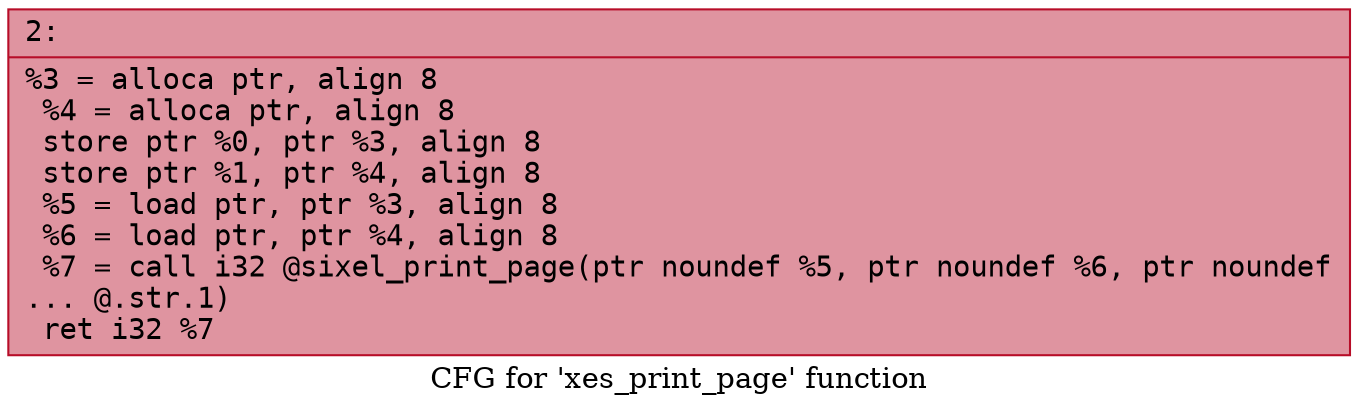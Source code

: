 digraph "CFG for 'xes_print_page' function" {
	label="CFG for 'xes_print_page' function";

	Node0x600002057d90 [shape=record,color="#b70d28ff", style=filled, fillcolor="#b70d2870" fontname="Courier",label="{2:\l|  %3 = alloca ptr, align 8\l  %4 = alloca ptr, align 8\l  store ptr %0, ptr %3, align 8\l  store ptr %1, ptr %4, align 8\l  %5 = load ptr, ptr %3, align 8\l  %6 = load ptr, ptr %4, align 8\l  %7 = call i32 @sixel_print_page(ptr noundef %5, ptr noundef %6, ptr noundef\l... @.str.1)\l  ret i32 %7\l}"];
}
